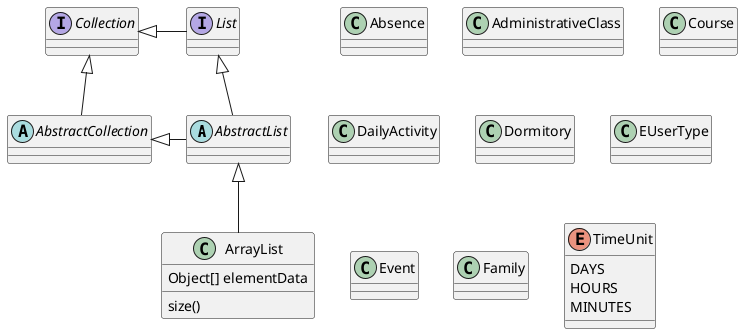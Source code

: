 @startuml
'https://plantuml.com/class-diagram

abstract class AbstractList
abstract AbstractCollection
interface List
interface Collection
class Absence
class AdministrativeClass
class Course
class DailyActivity
class Dormitory
class EUserType
class Event
class Family

List <|-- AbstractList
Collection <|-- AbstractCollection

Collection <|- List
AbstractCollection <|- AbstractList
AbstractList <|-- ArrayList

class ArrayList {
Object[] elementData
size()
}

enum TimeUnit {
DAYS
HOURS
MINUTES
}

@enduml